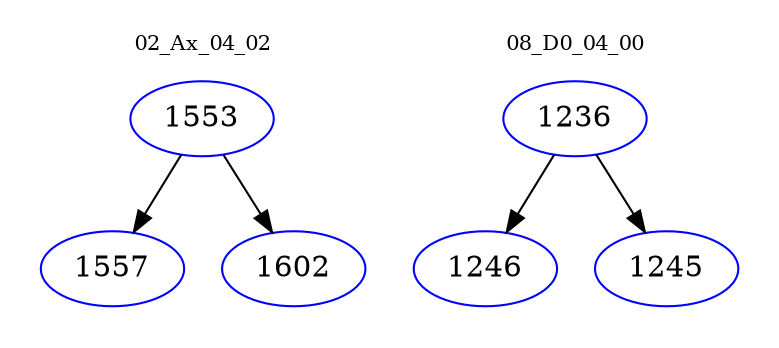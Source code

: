 digraph{
subgraph cluster_0 {
color = white
label = "02_Ax_04_02";
fontsize=10;
T0_1553 [label="1553", color="blue"]
T0_1553 -> T0_1557 [color="black"]
T0_1557 [label="1557", color="blue"]
T0_1553 -> T0_1602 [color="black"]
T0_1602 [label="1602", color="blue"]
}
subgraph cluster_1 {
color = white
label = "08_D0_04_00";
fontsize=10;
T1_1236 [label="1236", color="blue"]
T1_1236 -> T1_1246 [color="black"]
T1_1246 [label="1246", color="blue"]
T1_1236 -> T1_1245 [color="black"]
T1_1245 [label="1245", color="blue"]
}
}
